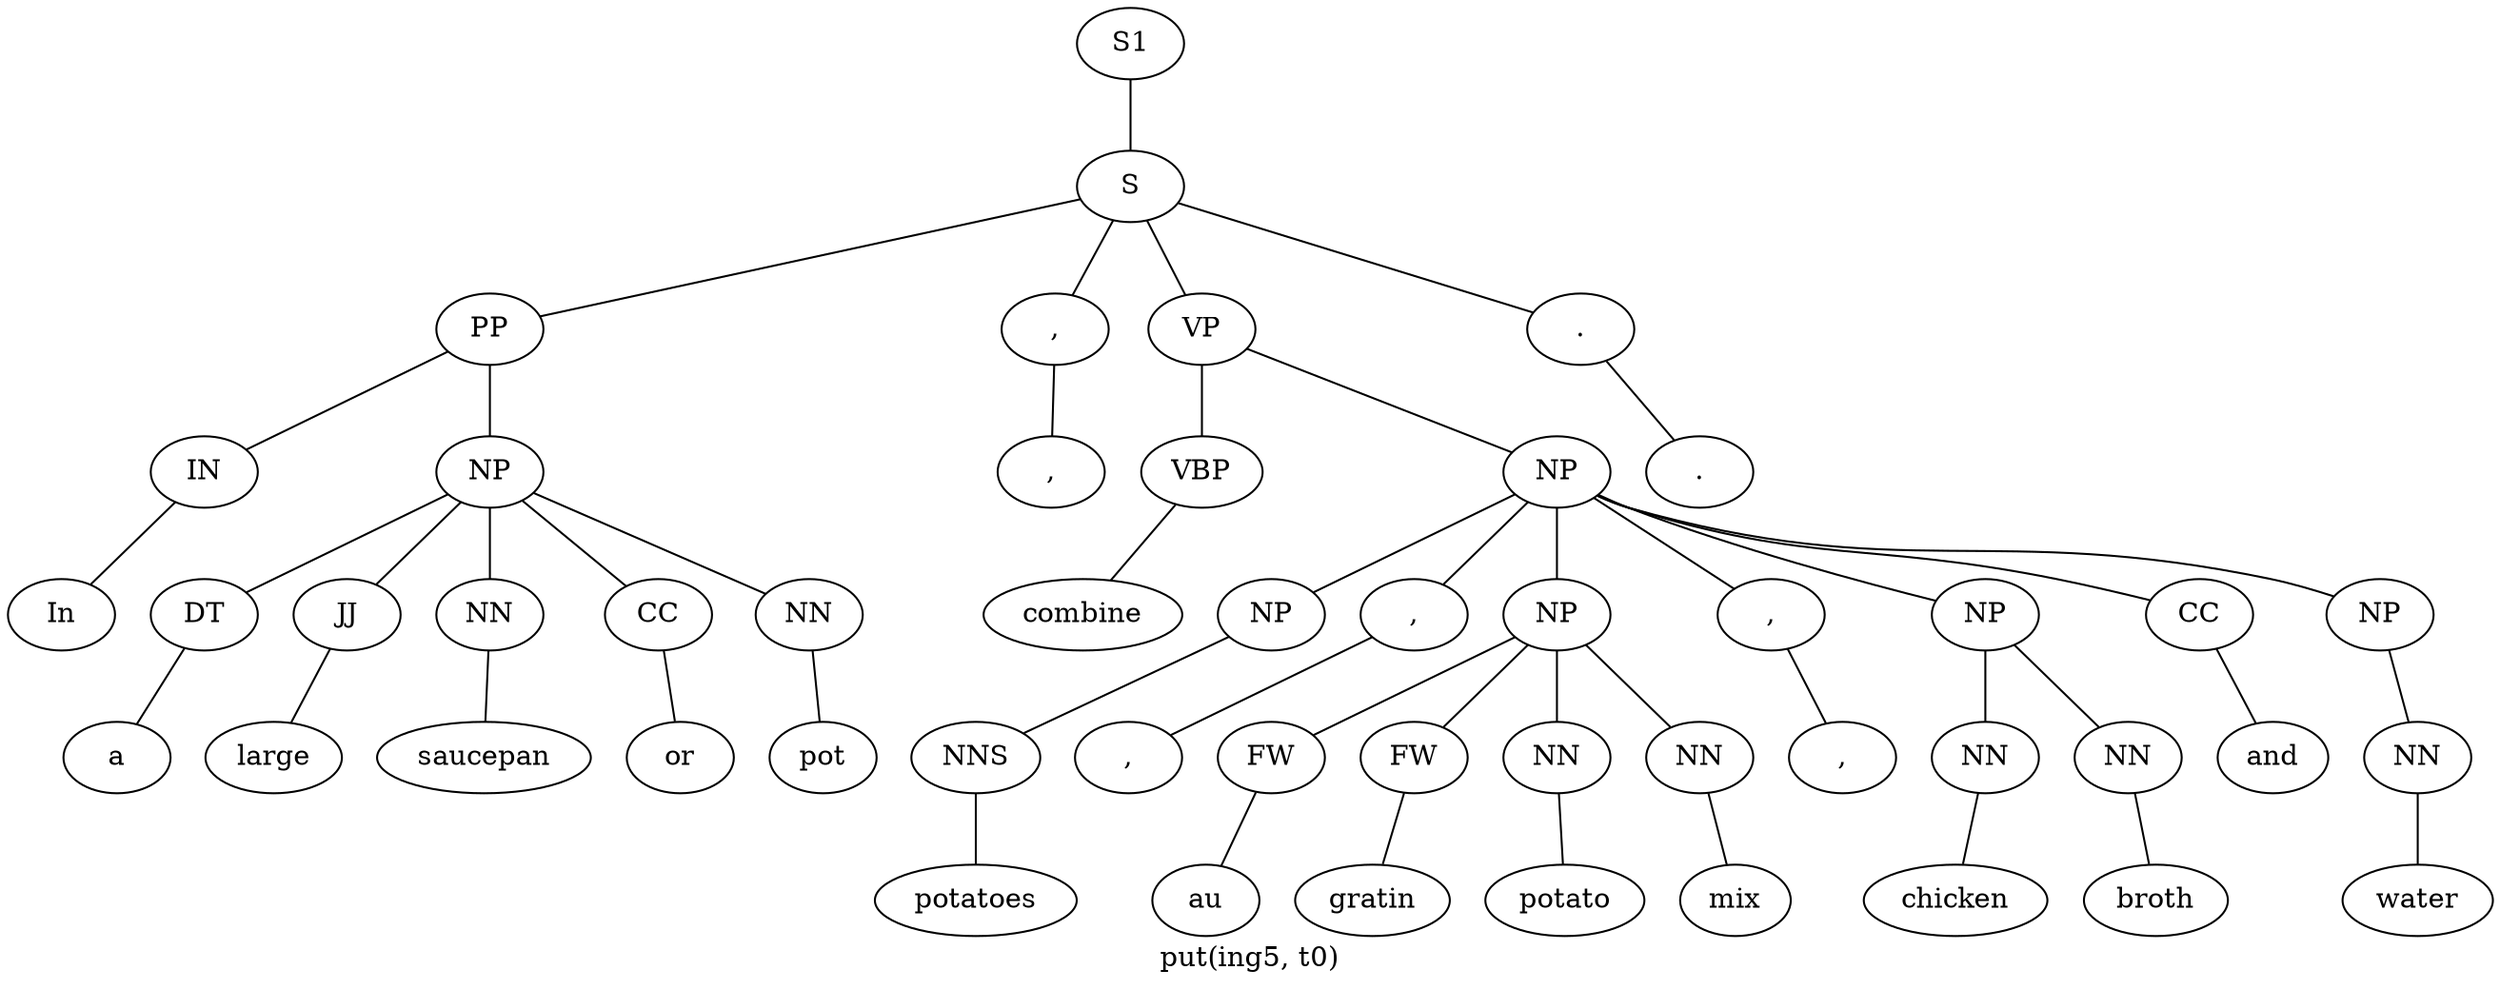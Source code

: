 graph SyntaxGraph {
	label = "put(ing5, t0)";
	Node0 [label="S1"];
	Node1 [label="S"];
	Node2 [label="PP"];
	Node3 [label="IN"];
	Node4 [label="In"];
	Node5 [label="NP"];
	Node6 [label="DT"];
	Node7 [label="a"];
	Node8 [label="JJ"];
	Node9 [label="large"];
	Node10 [label="NN"];
	Node11 [label="saucepan"];
	Node12 [label="CC"];
	Node13 [label="or"];
	Node14 [label="NN"];
	Node15 [label="pot"];
	Node16 [label=","];
	Node17 [label=","];
	Node18 [label="VP"];
	Node19 [label="VBP"];
	Node20 [label="combine"];
	Node21 [label="NP"];
	Node22 [label="NP"];
	Node23 [label="NNS"];
	Node24 [label="potatoes"];
	Node25 [label=","];
	Node26 [label=","];
	Node27 [label="NP"];
	Node28 [label="FW"];
	Node29 [label="au"];
	Node30 [label="FW"];
	Node31 [label="gratin"];
	Node32 [label="NN"];
	Node33 [label="potato"];
	Node34 [label="NN"];
	Node35 [label="mix"];
	Node36 [label=","];
	Node37 [label=","];
	Node38 [label="NP"];
	Node39 [label="NN"];
	Node40 [label="chicken"];
	Node41 [label="NN"];
	Node42 [label="broth"];
	Node43 [label="CC"];
	Node44 [label="and"];
	Node45 [label="NP"];
	Node46 [label="NN"];
	Node47 [label="water"];
	Node48 [label="."];
	Node49 [label="."];

	Node0 -- Node1;
	Node1 -- Node2;
	Node1 -- Node16;
	Node1 -- Node18;
	Node1 -- Node48;
	Node2 -- Node3;
	Node2 -- Node5;
	Node3 -- Node4;
	Node5 -- Node6;
	Node5 -- Node8;
	Node5 -- Node10;
	Node5 -- Node12;
	Node5 -- Node14;
	Node6 -- Node7;
	Node8 -- Node9;
	Node10 -- Node11;
	Node12 -- Node13;
	Node14 -- Node15;
	Node16 -- Node17;
	Node18 -- Node19;
	Node18 -- Node21;
	Node19 -- Node20;
	Node21 -- Node22;
	Node21 -- Node25;
	Node21 -- Node27;
	Node21 -- Node36;
	Node21 -- Node38;
	Node21 -- Node43;
	Node21 -- Node45;
	Node22 -- Node23;
	Node23 -- Node24;
	Node25 -- Node26;
	Node27 -- Node28;
	Node27 -- Node30;
	Node27 -- Node32;
	Node27 -- Node34;
	Node28 -- Node29;
	Node30 -- Node31;
	Node32 -- Node33;
	Node34 -- Node35;
	Node36 -- Node37;
	Node38 -- Node39;
	Node38 -- Node41;
	Node39 -- Node40;
	Node41 -- Node42;
	Node43 -- Node44;
	Node45 -- Node46;
	Node46 -- Node47;
	Node48 -- Node49;
}
